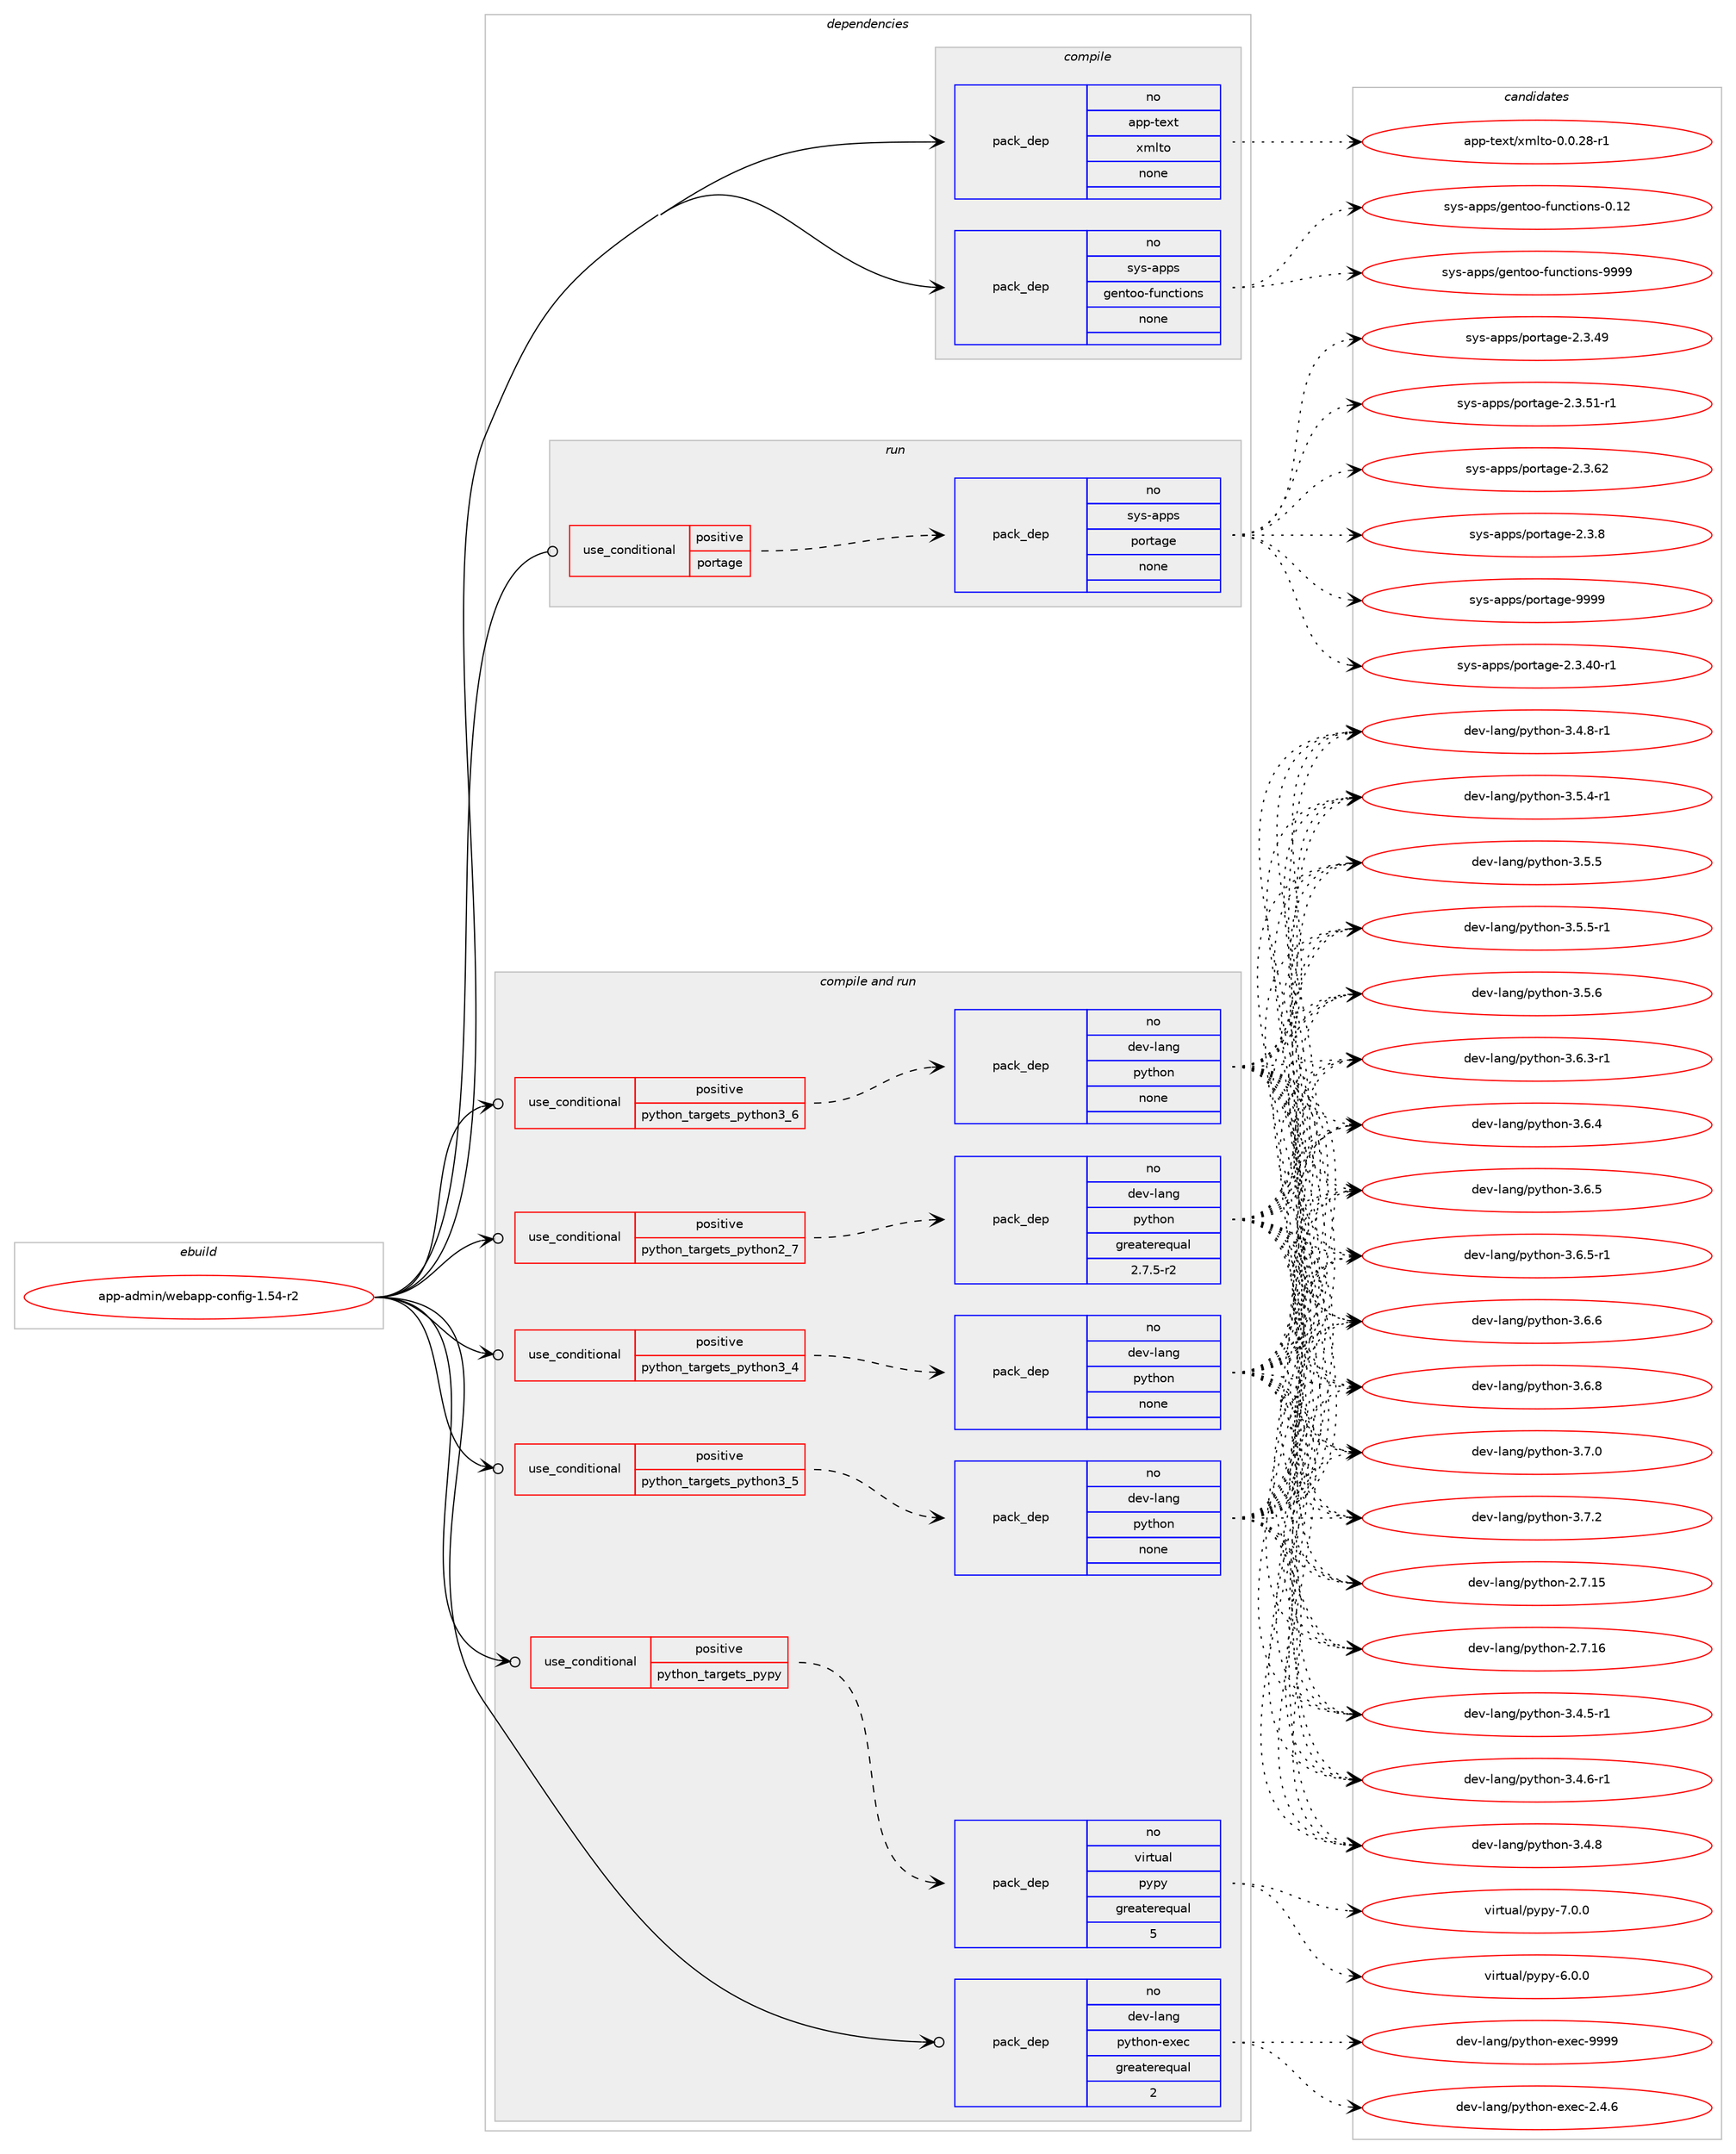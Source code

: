 digraph prolog {

# *************
# Graph options
# *************

newrank=true;
concentrate=true;
compound=true;
graph [rankdir=LR,fontname=Helvetica,fontsize=10,ranksep=1.5];#, ranksep=2.5, nodesep=0.2];
edge  [arrowhead=vee];
node  [fontname=Helvetica,fontsize=10];

# **********
# The ebuild
# **********

subgraph cluster_leftcol {
color=gray;
rank=same;
label=<<i>ebuild</i>>;
id [label="app-admin/webapp-config-1.54-r2", color=red, width=4, href="../app-admin/webapp-config-1.54-r2.svg"];
}

# ****************
# The dependencies
# ****************

subgraph cluster_midcol {
color=gray;
label=<<i>dependencies</i>>;
subgraph cluster_compile {
fillcolor="#eeeeee";
style=filled;
label=<<i>compile</i>>;
subgraph pack904312 {
dependency1270272 [label=<<TABLE BORDER="0" CELLBORDER="1" CELLSPACING="0" CELLPADDING="4" WIDTH="220"><TR><TD ROWSPAN="6" CELLPADDING="30">pack_dep</TD></TR><TR><TD WIDTH="110">no</TD></TR><TR><TD>app-text</TD></TR><TR><TD>xmlto</TD></TR><TR><TD>none</TD></TR><TR><TD></TD></TR></TABLE>>, shape=none, color=blue];
}
id:e -> dependency1270272:w [weight=20,style="solid",arrowhead="vee"];
subgraph pack904313 {
dependency1270273 [label=<<TABLE BORDER="0" CELLBORDER="1" CELLSPACING="0" CELLPADDING="4" WIDTH="220"><TR><TD ROWSPAN="6" CELLPADDING="30">pack_dep</TD></TR><TR><TD WIDTH="110">no</TD></TR><TR><TD>sys-apps</TD></TR><TR><TD>gentoo-functions</TD></TR><TR><TD>none</TD></TR><TR><TD></TD></TR></TABLE>>, shape=none, color=blue];
}
id:e -> dependency1270273:w [weight=20,style="solid",arrowhead="vee"];
}
subgraph cluster_compileandrun {
fillcolor="#eeeeee";
style=filled;
label=<<i>compile and run</i>>;
subgraph cond346273 {
dependency1270274 [label=<<TABLE BORDER="0" CELLBORDER="1" CELLSPACING="0" CELLPADDING="4"><TR><TD ROWSPAN="3" CELLPADDING="10">use_conditional</TD></TR><TR><TD>positive</TD></TR><TR><TD>python_targets_pypy</TD></TR></TABLE>>, shape=none, color=red];
subgraph pack904314 {
dependency1270275 [label=<<TABLE BORDER="0" CELLBORDER="1" CELLSPACING="0" CELLPADDING="4" WIDTH="220"><TR><TD ROWSPAN="6" CELLPADDING="30">pack_dep</TD></TR><TR><TD WIDTH="110">no</TD></TR><TR><TD>virtual</TD></TR><TR><TD>pypy</TD></TR><TR><TD>greaterequal</TD></TR><TR><TD>5</TD></TR></TABLE>>, shape=none, color=blue];
}
dependency1270274:e -> dependency1270275:w [weight=20,style="dashed",arrowhead="vee"];
}
id:e -> dependency1270274:w [weight=20,style="solid",arrowhead="odotvee"];
subgraph cond346274 {
dependency1270276 [label=<<TABLE BORDER="0" CELLBORDER="1" CELLSPACING="0" CELLPADDING="4"><TR><TD ROWSPAN="3" CELLPADDING="10">use_conditional</TD></TR><TR><TD>positive</TD></TR><TR><TD>python_targets_python2_7</TD></TR></TABLE>>, shape=none, color=red];
subgraph pack904315 {
dependency1270277 [label=<<TABLE BORDER="0" CELLBORDER="1" CELLSPACING="0" CELLPADDING="4" WIDTH="220"><TR><TD ROWSPAN="6" CELLPADDING="30">pack_dep</TD></TR><TR><TD WIDTH="110">no</TD></TR><TR><TD>dev-lang</TD></TR><TR><TD>python</TD></TR><TR><TD>greaterequal</TD></TR><TR><TD>2.7.5-r2</TD></TR></TABLE>>, shape=none, color=blue];
}
dependency1270276:e -> dependency1270277:w [weight=20,style="dashed",arrowhead="vee"];
}
id:e -> dependency1270276:w [weight=20,style="solid",arrowhead="odotvee"];
subgraph cond346275 {
dependency1270278 [label=<<TABLE BORDER="0" CELLBORDER="1" CELLSPACING="0" CELLPADDING="4"><TR><TD ROWSPAN="3" CELLPADDING="10">use_conditional</TD></TR><TR><TD>positive</TD></TR><TR><TD>python_targets_python3_4</TD></TR></TABLE>>, shape=none, color=red];
subgraph pack904316 {
dependency1270279 [label=<<TABLE BORDER="0" CELLBORDER="1" CELLSPACING="0" CELLPADDING="4" WIDTH="220"><TR><TD ROWSPAN="6" CELLPADDING="30">pack_dep</TD></TR><TR><TD WIDTH="110">no</TD></TR><TR><TD>dev-lang</TD></TR><TR><TD>python</TD></TR><TR><TD>none</TD></TR><TR><TD></TD></TR></TABLE>>, shape=none, color=blue];
}
dependency1270278:e -> dependency1270279:w [weight=20,style="dashed",arrowhead="vee"];
}
id:e -> dependency1270278:w [weight=20,style="solid",arrowhead="odotvee"];
subgraph cond346276 {
dependency1270280 [label=<<TABLE BORDER="0" CELLBORDER="1" CELLSPACING="0" CELLPADDING="4"><TR><TD ROWSPAN="3" CELLPADDING="10">use_conditional</TD></TR><TR><TD>positive</TD></TR><TR><TD>python_targets_python3_5</TD></TR></TABLE>>, shape=none, color=red];
subgraph pack904317 {
dependency1270281 [label=<<TABLE BORDER="0" CELLBORDER="1" CELLSPACING="0" CELLPADDING="4" WIDTH="220"><TR><TD ROWSPAN="6" CELLPADDING="30">pack_dep</TD></TR><TR><TD WIDTH="110">no</TD></TR><TR><TD>dev-lang</TD></TR><TR><TD>python</TD></TR><TR><TD>none</TD></TR><TR><TD></TD></TR></TABLE>>, shape=none, color=blue];
}
dependency1270280:e -> dependency1270281:w [weight=20,style="dashed",arrowhead="vee"];
}
id:e -> dependency1270280:w [weight=20,style="solid",arrowhead="odotvee"];
subgraph cond346277 {
dependency1270282 [label=<<TABLE BORDER="0" CELLBORDER="1" CELLSPACING="0" CELLPADDING="4"><TR><TD ROWSPAN="3" CELLPADDING="10">use_conditional</TD></TR><TR><TD>positive</TD></TR><TR><TD>python_targets_python3_6</TD></TR></TABLE>>, shape=none, color=red];
subgraph pack904318 {
dependency1270283 [label=<<TABLE BORDER="0" CELLBORDER="1" CELLSPACING="0" CELLPADDING="4" WIDTH="220"><TR><TD ROWSPAN="6" CELLPADDING="30">pack_dep</TD></TR><TR><TD WIDTH="110">no</TD></TR><TR><TD>dev-lang</TD></TR><TR><TD>python</TD></TR><TR><TD>none</TD></TR><TR><TD></TD></TR></TABLE>>, shape=none, color=blue];
}
dependency1270282:e -> dependency1270283:w [weight=20,style="dashed",arrowhead="vee"];
}
id:e -> dependency1270282:w [weight=20,style="solid",arrowhead="odotvee"];
subgraph pack904319 {
dependency1270284 [label=<<TABLE BORDER="0" CELLBORDER="1" CELLSPACING="0" CELLPADDING="4" WIDTH="220"><TR><TD ROWSPAN="6" CELLPADDING="30">pack_dep</TD></TR><TR><TD WIDTH="110">no</TD></TR><TR><TD>dev-lang</TD></TR><TR><TD>python-exec</TD></TR><TR><TD>greaterequal</TD></TR><TR><TD>2</TD></TR></TABLE>>, shape=none, color=blue];
}
id:e -> dependency1270284:w [weight=20,style="solid",arrowhead="odotvee"];
}
subgraph cluster_run {
fillcolor="#eeeeee";
style=filled;
label=<<i>run</i>>;
subgraph cond346278 {
dependency1270285 [label=<<TABLE BORDER="0" CELLBORDER="1" CELLSPACING="0" CELLPADDING="4"><TR><TD ROWSPAN="3" CELLPADDING="10">use_conditional</TD></TR><TR><TD>positive</TD></TR><TR><TD>portage</TD></TR></TABLE>>, shape=none, color=red];
subgraph pack904320 {
dependency1270286 [label=<<TABLE BORDER="0" CELLBORDER="1" CELLSPACING="0" CELLPADDING="4" WIDTH="220"><TR><TD ROWSPAN="6" CELLPADDING="30">pack_dep</TD></TR><TR><TD WIDTH="110">no</TD></TR><TR><TD>sys-apps</TD></TR><TR><TD>portage</TD></TR><TR><TD>none</TD></TR><TR><TD></TD></TR></TABLE>>, shape=none, color=blue];
}
dependency1270285:e -> dependency1270286:w [weight=20,style="dashed",arrowhead="vee"];
}
id:e -> dependency1270285:w [weight=20,style="solid",arrowhead="odot"];
}
}

# **************
# The candidates
# **************

subgraph cluster_choices {
rank=same;
color=gray;
label=<<i>candidates</i>>;

subgraph choice904312 {
color=black;
nodesep=1;
choice971121124511610112011647120109108116111454846484650564511449 [label="app-text/xmlto-0.0.28-r1", color=red, width=4,href="../app-text/xmlto-0.0.28-r1.svg"];
dependency1270272:e -> choice971121124511610112011647120109108116111454846484650564511449:w [style=dotted,weight="100"];
}
subgraph choice904313 {
color=black;
nodesep=1;
choice11512111545971121121154710310111011611111145102117110991161051111101154548464950 [label="sys-apps/gentoo-functions-0.12", color=red, width=4,href="../sys-apps/gentoo-functions-0.12.svg"];
choice11512111545971121121154710310111011611111145102117110991161051111101154557575757 [label="sys-apps/gentoo-functions-9999", color=red, width=4,href="../sys-apps/gentoo-functions-9999.svg"];
dependency1270273:e -> choice11512111545971121121154710310111011611111145102117110991161051111101154548464950:w [style=dotted,weight="100"];
dependency1270273:e -> choice11512111545971121121154710310111011611111145102117110991161051111101154557575757:w [style=dotted,weight="100"];
}
subgraph choice904314 {
color=black;
nodesep=1;
choice1181051141161179710847112121112121455446484648 [label="virtual/pypy-6.0.0", color=red, width=4,href="../virtual/pypy-6.0.0.svg"];
choice1181051141161179710847112121112121455546484648 [label="virtual/pypy-7.0.0", color=red, width=4,href="../virtual/pypy-7.0.0.svg"];
dependency1270275:e -> choice1181051141161179710847112121112121455446484648:w [style=dotted,weight="100"];
dependency1270275:e -> choice1181051141161179710847112121112121455546484648:w [style=dotted,weight="100"];
}
subgraph choice904315 {
color=black;
nodesep=1;
choice10010111845108971101034711212111610411111045504655464953 [label="dev-lang/python-2.7.15", color=red, width=4,href="../dev-lang/python-2.7.15.svg"];
choice10010111845108971101034711212111610411111045504655464954 [label="dev-lang/python-2.7.16", color=red, width=4,href="../dev-lang/python-2.7.16.svg"];
choice1001011184510897110103471121211161041111104551465246534511449 [label="dev-lang/python-3.4.5-r1", color=red, width=4,href="../dev-lang/python-3.4.5-r1.svg"];
choice1001011184510897110103471121211161041111104551465246544511449 [label="dev-lang/python-3.4.6-r1", color=red, width=4,href="../dev-lang/python-3.4.6-r1.svg"];
choice100101118451089711010347112121116104111110455146524656 [label="dev-lang/python-3.4.8", color=red, width=4,href="../dev-lang/python-3.4.8.svg"];
choice1001011184510897110103471121211161041111104551465246564511449 [label="dev-lang/python-3.4.8-r1", color=red, width=4,href="../dev-lang/python-3.4.8-r1.svg"];
choice1001011184510897110103471121211161041111104551465346524511449 [label="dev-lang/python-3.5.4-r1", color=red, width=4,href="../dev-lang/python-3.5.4-r1.svg"];
choice100101118451089711010347112121116104111110455146534653 [label="dev-lang/python-3.5.5", color=red, width=4,href="../dev-lang/python-3.5.5.svg"];
choice1001011184510897110103471121211161041111104551465346534511449 [label="dev-lang/python-3.5.5-r1", color=red, width=4,href="../dev-lang/python-3.5.5-r1.svg"];
choice100101118451089711010347112121116104111110455146534654 [label="dev-lang/python-3.5.6", color=red, width=4,href="../dev-lang/python-3.5.6.svg"];
choice1001011184510897110103471121211161041111104551465446514511449 [label="dev-lang/python-3.6.3-r1", color=red, width=4,href="../dev-lang/python-3.6.3-r1.svg"];
choice100101118451089711010347112121116104111110455146544652 [label="dev-lang/python-3.6.4", color=red, width=4,href="../dev-lang/python-3.6.4.svg"];
choice100101118451089711010347112121116104111110455146544653 [label="dev-lang/python-3.6.5", color=red, width=4,href="../dev-lang/python-3.6.5.svg"];
choice1001011184510897110103471121211161041111104551465446534511449 [label="dev-lang/python-3.6.5-r1", color=red, width=4,href="../dev-lang/python-3.6.5-r1.svg"];
choice100101118451089711010347112121116104111110455146544654 [label="dev-lang/python-3.6.6", color=red, width=4,href="../dev-lang/python-3.6.6.svg"];
choice100101118451089711010347112121116104111110455146544656 [label="dev-lang/python-3.6.8", color=red, width=4,href="../dev-lang/python-3.6.8.svg"];
choice100101118451089711010347112121116104111110455146554648 [label="dev-lang/python-3.7.0", color=red, width=4,href="../dev-lang/python-3.7.0.svg"];
choice100101118451089711010347112121116104111110455146554650 [label="dev-lang/python-3.7.2", color=red, width=4,href="../dev-lang/python-3.7.2.svg"];
dependency1270277:e -> choice10010111845108971101034711212111610411111045504655464953:w [style=dotted,weight="100"];
dependency1270277:e -> choice10010111845108971101034711212111610411111045504655464954:w [style=dotted,weight="100"];
dependency1270277:e -> choice1001011184510897110103471121211161041111104551465246534511449:w [style=dotted,weight="100"];
dependency1270277:e -> choice1001011184510897110103471121211161041111104551465246544511449:w [style=dotted,weight="100"];
dependency1270277:e -> choice100101118451089711010347112121116104111110455146524656:w [style=dotted,weight="100"];
dependency1270277:e -> choice1001011184510897110103471121211161041111104551465246564511449:w [style=dotted,weight="100"];
dependency1270277:e -> choice1001011184510897110103471121211161041111104551465346524511449:w [style=dotted,weight="100"];
dependency1270277:e -> choice100101118451089711010347112121116104111110455146534653:w [style=dotted,weight="100"];
dependency1270277:e -> choice1001011184510897110103471121211161041111104551465346534511449:w [style=dotted,weight="100"];
dependency1270277:e -> choice100101118451089711010347112121116104111110455146534654:w [style=dotted,weight="100"];
dependency1270277:e -> choice1001011184510897110103471121211161041111104551465446514511449:w [style=dotted,weight="100"];
dependency1270277:e -> choice100101118451089711010347112121116104111110455146544652:w [style=dotted,weight="100"];
dependency1270277:e -> choice100101118451089711010347112121116104111110455146544653:w [style=dotted,weight="100"];
dependency1270277:e -> choice1001011184510897110103471121211161041111104551465446534511449:w [style=dotted,weight="100"];
dependency1270277:e -> choice100101118451089711010347112121116104111110455146544654:w [style=dotted,weight="100"];
dependency1270277:e -> choice100101118451089711010347112121116104111110455146544656:w [style=dotted,weight="100"];
dependency1270277:e -> choice100101118451089711010347112121116104111110455146554648:w [style=dotted,weight="100"];
dependency1270277:e -> choice100101118451089711010347112121116104111110455146554650:w [style=dotted,weight="100"];
}
subgraph choice904316 {
color=black;
nodesep=1;
choice10010111845108971101034711212111610411111045504655464953 [label="dev-lang/python-2.7.15", color=red, width=4,href="../dev-lang/python-2.7.15.svg"];
choice10010111845108971101034711212111610411111045504655464954 [label="dev-lang/python-2.7.16", color=red, width=4,href="../dev-lang/python-2.7.16.svg"];
choice1001011184510897110103471121211161041111104551465246534511449 [label="dev-lang/python-3.4.5-r1", color=red, width=4,href="../dev-lang/python-3.4.5-r1.svg"];
choice1001011184510897110103471121211161041111104551465246544511449 [label="dev-lang/python-3.4.6-r1", color=red, width=4,href="../dev-lang/python-3.4.6-r1.svg"];
choice100101118451089711010347112121116104111110455146524656 [label="dev-lang/python-3.4.8", color=red, width=4,href="../dev-lang/python-3.4.8.svg"];
choice1001011184510897110103471121211161041111104551465246564511449 [label="dev-lang/python-3.4.8-r1", color=red, width=4,href="../dev-lang/python-3.4.8-r1.svg"];
choice1001011184510897110103471121211161041111104551465346524511449 [label="dev-lang/python-3.5.4-r1", color=red, width=4,href="../dev-lang/python-3.5.4-r1.svg"];
choice100101118451089711010347112121116104111110455146534653 [label="dev-lang/python-3.5.5", color=red, width=4,href="../dev-lang/python-3.5.5.svg"];
choice1001011184510897110103471121211161041111104551465346534511449 [label="dev-lang/python-3.5.5-r1", color=red, width=4,href="../dev-lang/python-3.5.5-r1.svg"];
choice100101118451089711010347112121116104111110455146534654 [label="dev-lang/python-3.5.6", color=red, width=4,href="../dev-lang/python-3.5.6.svg"];
choice1001011184510897110103471121211161041111104551465446514511449 [label="dev-lang/python-3.6.3-r1", color=red, width=4,href="../dev-lang/python-3.6.3-r1.svg"];
choice100101118451089711010347112121116104111110455146544652 [label="dev-lang/python-3.6.4", color=red, width=4,href="../dev-lang/python-3.6.4.svg"];
choice100101118451089711010347112121116104111110455146544653 [label="dev-lang/python-3.6.5", color=red, width=4,href="../dev-lang/python-3.6.5.svg"];
choice1001011184510897110103471121211161041111104551465446534511449 [label="dev-lang/python-3.6.5-r1", color=red, width=4,href="../dev-lang/python-3.6.5-r1.svg"];
choice100101118451089711010347112121116104111110455146544654 [label="dev-lang/python-3.6.6", color=red, width=4,href="../dev-lang/python-3.6.6.svg"];
choice100101118451089711010347112121116104111110455146544656 [label="dev-lang/python-3.6.8", color=red, width=4,href="../dev-lang/python-3.6.8.svg"];
choice100101118451089711010347112121116104111110455146554648 [label="dev-lang/python-3.7.0", color=red, width=4,href="../dev-lang/python-3.7.0.svg"];
choice100101118451089711010347112121116104111110455146554650 [label="dev-lang/python-3.7.2", color=red, width=4,href="../dev-lang/python-3.7.2.svg"];
dependency1270279:e -> choice10010111845108971101034711212111610411111045504655464953:w [style=dotted,weight="100"];
dependency1270279:e -> choice10010111845108971101034711212111610411111045504655464954:w [style=dotted,weight="100"];
dependency1270279:e -> choice1001011184510897110103471121211161041111104551465246534511449:w [style=dotted,weight="100"];
dependency1270279:e -> choice1001011184510897110103471121211161041111104551465246544511449:w [style=dotted,weight="100"];
dependency1270279:e -> choice100101118451089711010347112121116104111110455146524656:w [style=dotted,weight="100"];
dependency1270279:e -> choice1001011184510897110103471121211161041111104551465246564511449:w [style=dotted,weight="100"];
dependency1270279:e -> choice1001011184510897110103471121211161041111104551465346524511449:w [style=dotted,weight="100"];
dependency1270279:e -> choice100101118451089711010347112121116104111110455146534653:w [style=dotted,weight="100"];
dependency1270279:e -> choice1001011184510897110103471121211161041111104551465346534511449:w [style=dotted,weight="100"];
dependency1270279:e -> choice100101118451089711010347112121116104111110455146534654:w [style=dotted,weight="100"];
dependency1270279:e -> choice1001011184510897110103471121211161041111104551465446514511449:w [style=dotted,weight="100"];
dependency1270279:e -> choice100101118451089711010347112121116104111110455146544652:w [style=dotted,weight="100"];
dependency1270279:e -> choice100101118451089711010347112121116104111110455146544653:w [style=dotted,weight="100"];
dependency1270279:e -> choice1001011184510897110103471121211161041111104551465446534511449:w [style=dotted,weight="100"];
dependency1270279:e -> choice100101118451089711010347112121116104111110455146544654:w [style=dotted,weight="100"];
dependency1270279:e -> choice100101118451089711010347112121116104111110455146544656:w [style=dotted,weight="100"];
dependency1270279:e -> choice100101118451089711010347112121116104111110455146554648:w [style=dotted,weight="100"];
dependency1270279:e -> choice100101118451089711010347112121116104111110455146554650:w [style=dotted,weight="100"];
}
subgraph choice904317 {
color=black;
nodesep=1;
choice10010111845108971101034711212111610411111045504655464953 [label="dev-lang/python-2.7.15", color=red, width=4,href="../dev-lang/python-2.7.15.svg"];
choice10010111845108971101034711212111610411111045504655464954 [label="dev-lang/python-2.7.16", color=red, width=4,href="../dev-lang/python-2.7.16.svg"];
choice1001011184510897110103471121211161041111104551465246534511449 [label="dev-lang/python-3.4.5-r1", color=red, width=4,href="../dev-lang/python-3.4.5-r1.svg"];
choice1001011184510897110103471121211161041111104551465246544511449 [label="dev-lang/python-3.4.6-r1", color=red, width=4,href="../dev-lang/python-3.4.6-r1.svg"];
choice100101118451089711010347112121116104111110455146524656 [label="dev-lang/python-3.4.8", color=red, width=4,href="../dev-lang/python-3.4.8.svg"];
choice1001011184510897110103471121211161041111104551465246564511449 [label="dev-lang/python-3.4.8-r1", color=red, width=4,href="../dev-lang/python-3.4.8-r1.svg"];
choice1001011184510897110103471121211161041111104551465346524511449 [label="dev-lang/python-3.5.4-r1", color=red, width=4,href="../dev-lang/python-3.5.4-r1.svg"];
choice100101118451089711010347112121116104111110455146534653 [label="dev-lang/python-3.5.5", color=red, width=4,href="../dev-lang/python-3.5.5.svg"];
choice1001011184510897110103471121211161041111104551465346534511449 [label="dev-lang/python-3.5.5-r1", color=red, width=4,href="../dev-lang/python-3.5.5-r1.svg"];
choice100101118451089711010347112121116104111110455146534654 [label="dev-lang/python-3.5.6", color=red, width=4,href="../dev-lang/python-3.5.6.svg"];
choice1001011184510897110103471121211161041111104551465446514511449 [label="dev-lang/python-3.6.3-r1", color=red, width=4,href="../dev-lang/python-3.6.3-r1.svg"];
choice100101118451089711010347112121116104111110455146544652 [label="dev-lang/python-3.6.4", color=red, width=4,href="../dev-lang/python-3.6.4.svg"];
choice100101118451089711010347112121116104111110455146544653 [label="dev-lang/python-3.6.5", color=red, width=4,href="../dev-lang/python-3.6.5.svg"];
choice1001011184510897110103471121211161041111104551465446534511449 [label="dev-lang/python-3.6.5-r1", color=red, width=4,href="../dev-lang/python-3.6.5-r1.svg"];
choice100101118451089711010347112121116104111110455146544654 [label="dev-lang/python-3.6.6", color=red, width=4,href="../dev-lang/python-3.6.6.svg"];
choice100101118451089711010347112121116104111110455146544656 [label="dev-lang/python-3.6.8", color=red, width=4,href="../dev-lang/python-3.6.8.svg"];
choice100101118451089711010347112121116104111110455146554648 [label="dev-lang/python-3.7.0", color=red, width=4,href="../dev-lang/python-3.7.0.svg"];
choice100101118451089711010347112121116104111110455146554650 [label="dev-lang/python-3.7.2", color=red, width=4,href="../dev-lang/python-3.7.2.svg"];
dependency1270281:e -> choice10010111845108971101034711212111610411111045504655464953:w [style=dotted,weight="100"];
dependency1270281:e -> choice10010111845108971101034711212111610411111045504655464954:w [style=dotted,weight="100"];
dependency1270281:e -> choice1001011184510897110103471121211161041111104551465246534511449:w [style=dotted,weight="100"];
dependency1270281:e -> choice1001011184510897110103471121211161041111104551465246544511449:w [style=dotted,weight="100"];
dependency1270281:e -> choice100101118451089711010347112121116104111110455146524656:w [style=dotted,weight="100"];
dependency1270281:e -> choice1001011184510897110103471121211161041111104551465246564511449:w [style=dotted,weight="100"];
dependency1270281:e -> choice1001011184510897110103471121211161041111104551465346524511449:w [style=dotted,weight="100"];
dependency1270281:e -> choice100101118451089711010347112121116104111110455146534653:w [style=dotted,weight="100"];
dependency1270281:e -> choice1001011184510897110103471121211161041111104551465346534511449:w [style=dotted,weight="100"];
dependency1270281:e -> choice100101118451089711010347112121116104111110455146534654:w [style=dotted,weight="100"];
dependency1270281:e -> choice1001011184510897110103471121211161041111104551465446514511449:w [style=dotted,weight="100"];
dependency1270281:e -> choice100101118451089711010347112121116104111110455146544652:w [style=dotted,weight="100"];
dependency1270281:e -> choice100101118451089711010347112121116104111110455146544653:w [style=dotted,weight="100"];
dependency1270281:e -> choice1001011184510897110103471121211161041111104551465446534511449:w [style=dotted,weight="100"];
dependency1270281:e -> choice100101118451089711010347112121116104111110455146544654:w [style=dotted,weight="100"];
dependency1270281:e -> choice100101118451089711010347112121116104111110455146544656:w [style=dotted,weight="100"];
dependency1270281:e -> choice100101118451089711010347112121116104111110455146554648:w [style=dotted,weight="100"];
dependency1270281:e -> choice100101118451089711010347112121116104111110455146554650:w [style=dotted,weight="100"];
}
subgraph choice904318 {
color=black;
nodesep=1;
choice10010111845108971101034711212111610411111045504655464953 [label="dev-lang/python-2.7.15", color=red, width=4,href="../dev-lang/python-2.7.15.svg"];
choice10010111845108971101034711212111610411111045504655464954 [label="dev-lang/python-2.7.16", color=red, width=4,href="../dev-lang/python-2.7.16.svg"];
choice1001011184510897110103471121211161041111104551465246534511449 [label="dev-lang/python-3.4.5-r1", color=red, width=4,href="../dev-lang/python-3.4.5-r1.svg"];
choice1001011184510897110103471121211161041111104551465246544511449 [label="dev-lang/python-3.4.6-r1", color=red, width=4,href="../dev-lang/python-3.4.6-r1.svg"];
choice100101118451089711010347112121116104111110455146524656 [label="dev-lang/python-3.4.8", color=red, width=4,href="../dev-lang/python-3.4.8.svg"];
choice1001011184510897110103471121211161041111104551465246564511449 [label="dev-lang/python-3.4.8-r1", color=red, width=4,href="../dev-lang/python-3.4.8-r1.svg"];
choice1001011184510897110103471121211161041111104551465346524511449 [label="dev-lang/python-3.5.4-r1", color=red, width=4,href="../dev-lang/python-3.5.4-r1.svg"];
choice100101118451089711010347112121116104111110455146534653 [label="dev-lang/python-3.5.5", color=red, width=4,href="../dev-lang/python-3.5.5.svg"];
choice1001011184510897110103471121211161041111104551465346534511449 [label="dev-lang/python-3.5.5-r1", color=red, width=4,href="../dev-lang/python-3.5.5-r1.svg"];
choice100101118451089711010347112121116104111110455146534654 [label="dev-lang/python-3.5.6", color=red, width=4,href="../dev-lang/python-3.5.6.svg"];
choice1001011184510897110103471121211161041111104551465446514511449 [label="dev-lang/python-3.6.3-r1", color=red, width=4,href="../dev-lang/python-3.6.3-r1.svg"];
choice100101118451089711010347112121116104111110455146544652 [label="dev-lang/python-3.6.4", color=red, width=4,href="../dev-lang/python-3.6.4.svg"];
choice100101118451089711010347112121116104111110455146544653 [label="dev-lang/python-3.6.5", color=red, width=4,href="../dev-lang/python-3.6.5.svg"];
choice1001011184510897110103471121211161041111104551465446534511449 [label="dev-lang/python-3.6.5-r1", color=red, width=4,href="../dev-lang/python-3.6.5-r1.svg"];
choice100101118451089711010347112121116104111110455146544654 [label="dev-lang/python-3.6.6", color=red, width=4,href="../dev-lang/python-3.6.6.svg"];
choice100101118451089711010347112121116104111110455146544656 [label="dev-lang/python-3.6.8", color=red, width=4,href="../dev-lang/python-3.6.8.svg"];
choice100101118451089711010347112121116104111110455146554648 [label="dev-lang/python-3.7.0", color=red, width=4,href="../dev-lang/python-3.7.0.svg"];
choice100101118451089711010347112121116104111110455146554650 [label="dev-lang/python-3.7.2", color=red, width=4,href="../dev-lang/python-3.7.2.svg"];
dependency1270283:e -> choice10010111845108971101034711212111610411111045504655464953:w [style=dotted,weight="100"];
dependency1270283:e -> choice10010111845108971101034711212111610411111045504655464954:w [style=dotted,weight="100"];
dependency1270283:e -> choice1001011184510897110103471121211161041111104551465246534511449:w [style=dotted,weight="100"];
dependency1270283:e -> choice1001011184510897110103471121211161041111104551465246544511449:w [style=dotted,weight="100"];
dependency1270283:e -> choice100101118451089711010347112121116104111110455146524656:w [style=dotted,weight="100"];
dependency1270283:e -> choice1001011184510897110103471121211161041111104551465246564511449:w [style=dotted,weight="100"];
dependency1270283:e -> choice1001011184510897110103471121211161041111104551465346524511449:w [style=dotted,weight="100"];
dependency1270283:e -> choice100101118451089711010347112121116104111110455146534653:w [style=dotted,weight="100"];
dependency1270283:e -> choice1001011184510897110103471121211161041111104551465346534511449:w [style=dotted,weight="100"];
dependency1270283:e -> choice100101118451089711010347112121116104111110455146534654:w [style=dotted,weight="100"];
dependency1270283:e -> choice1001011184510897110103471121211161041111104551465446514511449:w [style=dotted,weight="100"];
dependency1270283:e -> choice100101118451089711010347112121116104111110455146544652:w [style=dotted,weight="100"];
dependency1270283:e -> choice100101118451089711010347112121116104111110455146544653:w [style=dotted,weight="100"];
dependency1270283:e -> choice1001011184510897110103471121211161041111104551465446534511449:w [style=dotted,weight="100"];
dependency1270283:e -> choice100101118451089711010347112121116104111110455146544654:w [style=dotted,weight="100"];
dependency1270283:e -> choice100101118451089711010347112121116104111110455146544656:w [style=dotted,weight="100"];
dependency1270283:e -> choice100101118451089711010347112121116104111110455146554648:w [style=dotted,weight="100"];
dependency1270283:e -> choice100101118451089711010347112121116104111110455146554650:w [style=dotted,weight="100"];
}
subgraph choice904319 {
color=black;
nodesep=1;
choice1001011184510897110103471121211161041111104510112010199455046524654 [label="dev-lang/python-exec-2.4.6", color=red, width=4,href="../dev-lang/python-exec-2.4.6.svg"];
choice10010111845108971101034711212111610411111045101120101994557575757 [label="dev-lang/python-exec-9999", color=red, width=4,href="../dev-lang/python-exec-9999.svg"];
dependency1270284:e -> choice1001011184510897110103471121211161041111104510112010199455046524654:w [style=dotted,weight="100"];
dependency1270284:e -> choice10010111845108971101034711212111610411111045101120101994557575757:w [style=dotted,weight="100"];
}
subgraph choice904320 {
color=black;
nodesep=1;
choice11512111545971121121154711211111411697103101455046514652484511449 [label="sys-apps/portage-2.3.40-r1", color=red, width=4,href="../sys-apps/portage-2.3.40-r1.svg"];
choice1151211154597112112115471121111141169710310145504651465257 [label="sys-apps/portage-2.3.49", color=red, width=4,href="../sys-apps/portage-2.3.49.svg"];
choice11512111545971121121154711211111411697103101455046514653494511449 [label="sys-apps/portage-2.3.51-r1", color=red, width=4,href="../sys-apps/portage-2.3.51-r1.svg"];
choice1151211154597112112115471121111141169710310145504651465450 [label="sys-apps/portage-2.3.62", color=red, width=4,href="../sys-apps/portage-2.3.62.svg"];
choice11512111545971121121154711211111411697103101455046514656 [label="sys-apps/portage-2.3.8", color=red, width=4,href="../sys-apps/portage-2.3.8.svg"];
choice115121115459711211211547112111114116971031014557575757 [label="sys-apps/portage-9999", color=red, width=4,href="../sys-apps/portage-9999.svg"];
dependency1270286:e -> choice11512111545971121121154711211111411697103101455046514652484511449:w [style=dotted,weight="100"];
dependency1270286:e -> choice1151211154597112112115471121111141169710310145504651465257:w [style=dotted,weight="100"];
dependency1270286:e -> choice11512111545971121121154711211111411697103101455046514653494511449:w [style=dotted,weight="100"];
dependency1270286:e -> choice1151211154597112112115471121111141169710310145504651465450:w [style=dotted,weight="100"];
dependency1270286:e -> choice11512111545971121121154711211111411697103101455046514656:w [style=dotted,weight="100"];
dependency1270286:e -> choice115121115459711211211547112111114116971031014557575757:w [style=dotted,weight="100"];
}
}

}
